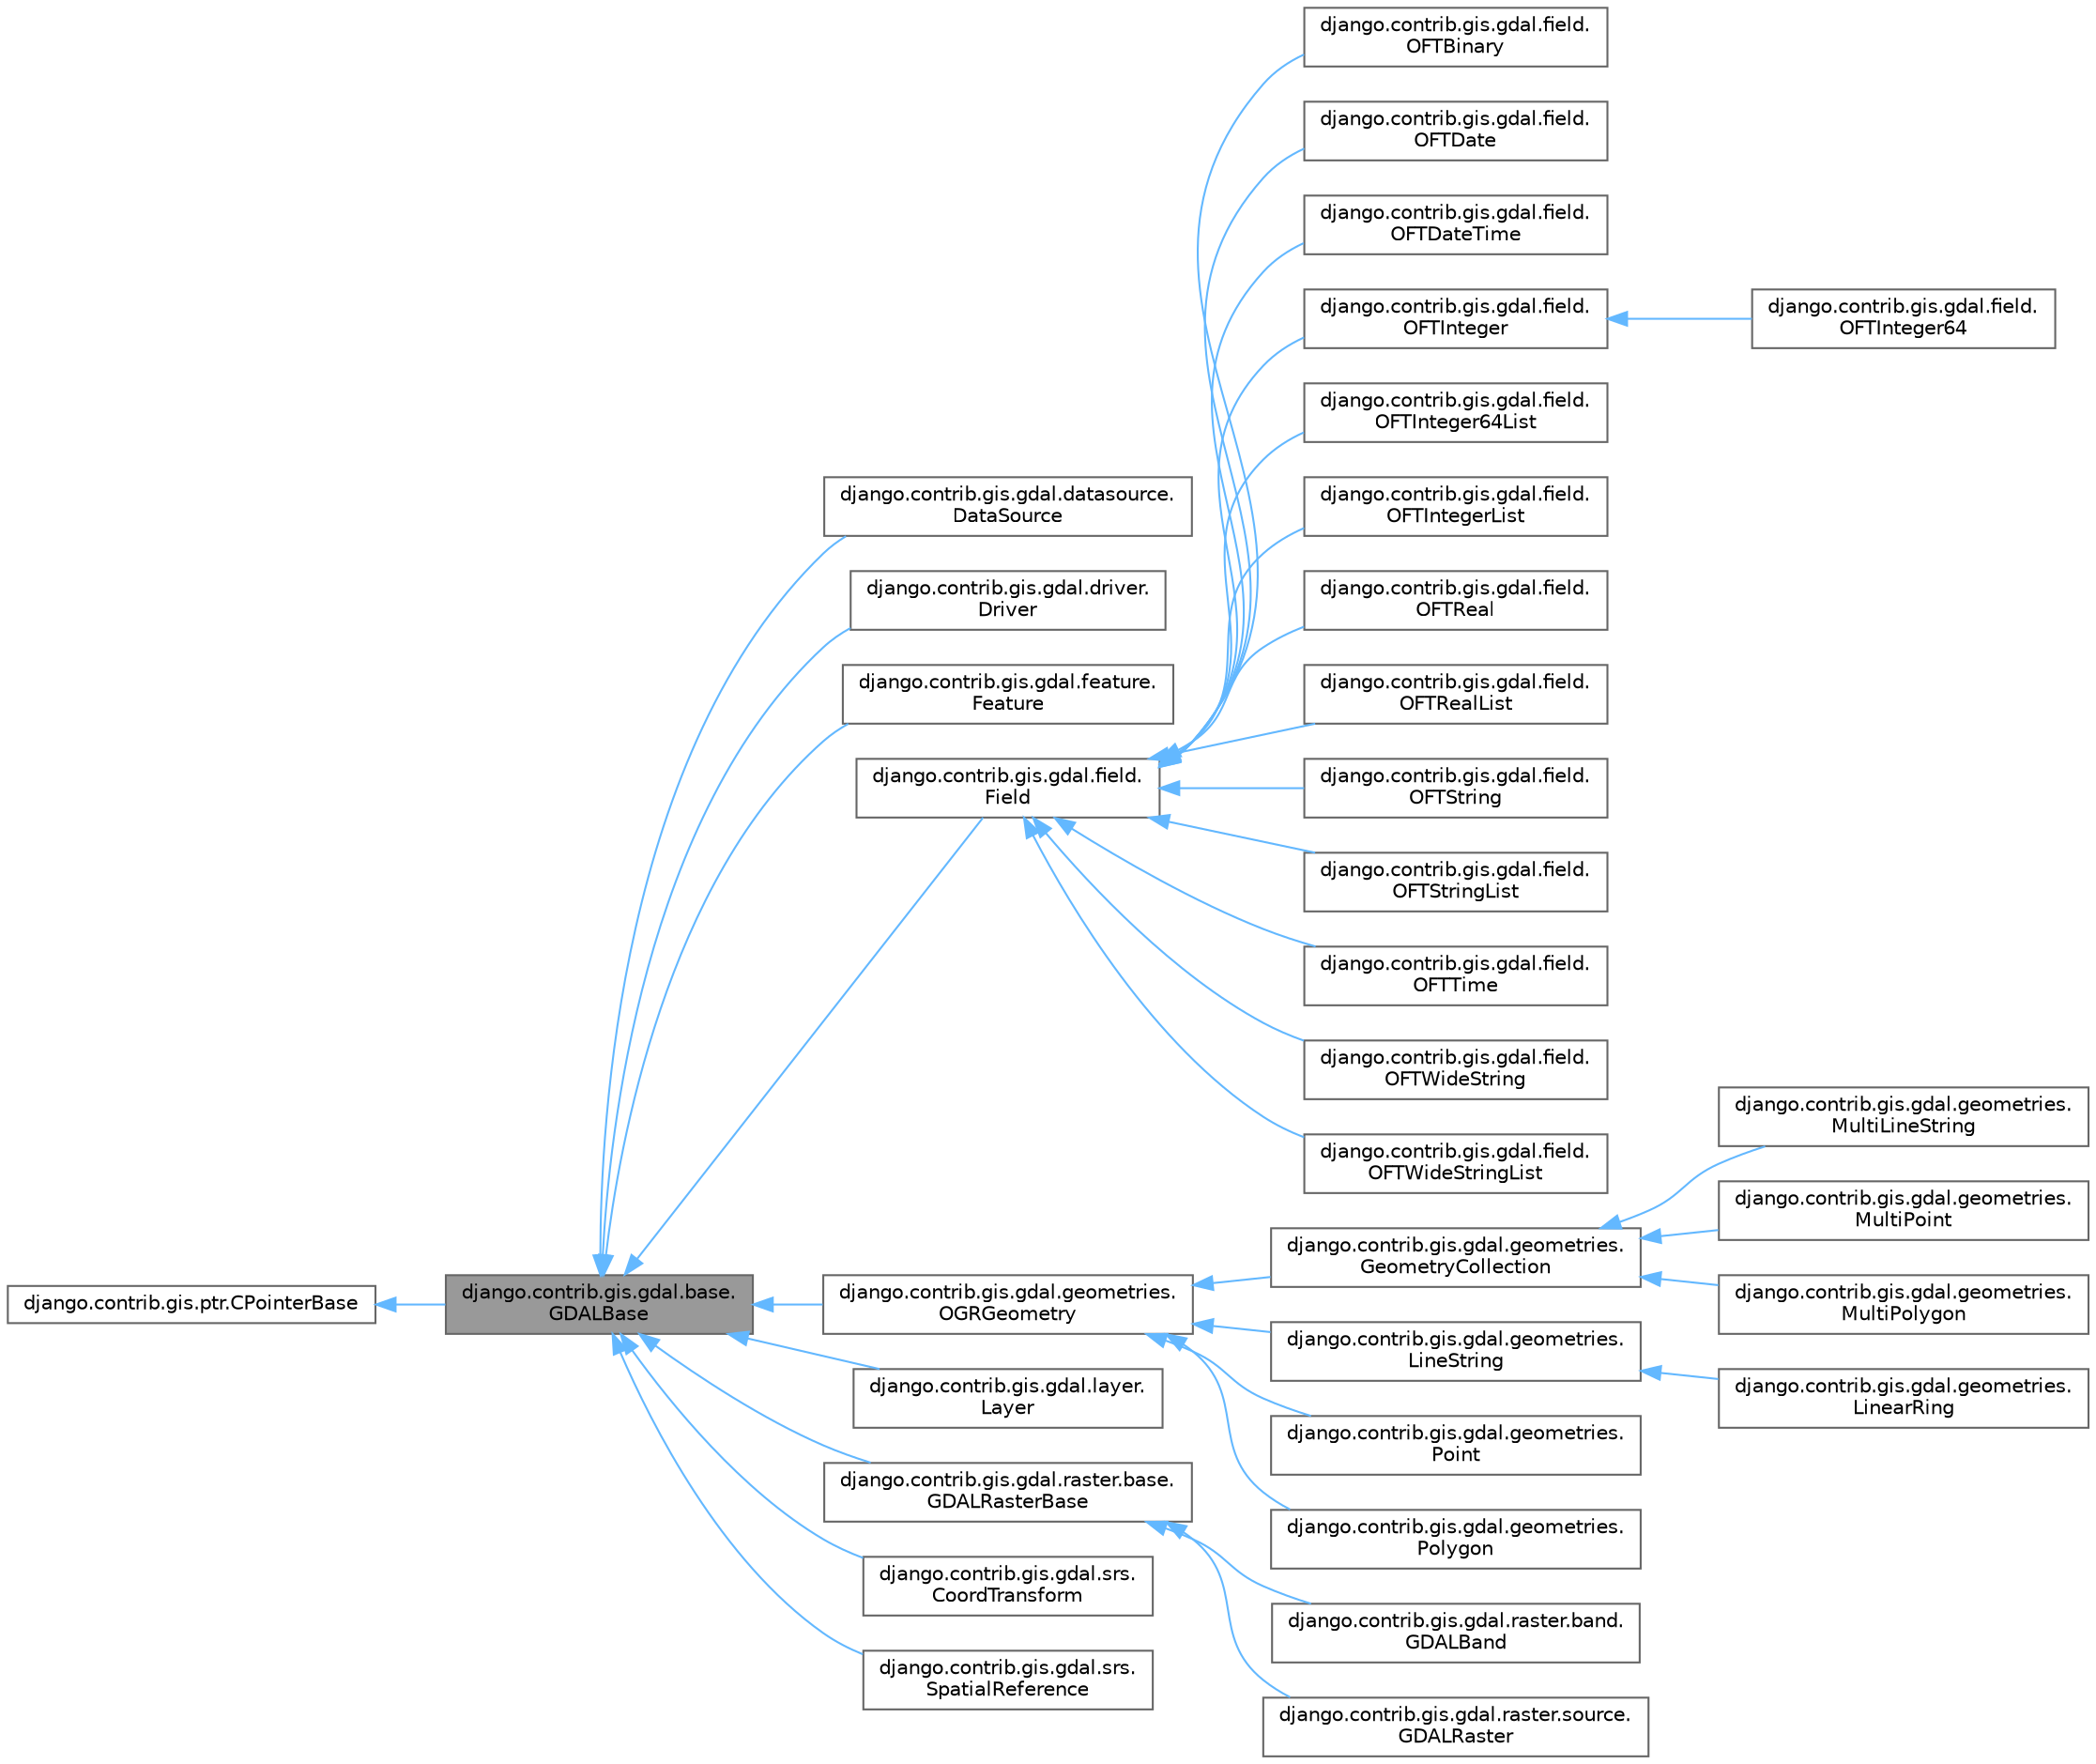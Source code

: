digraph "django.contrib.gis.gdal.base.GDALBase"
{
 // LATEX_PDF_SIZE
  bgcolor="transparent";
  edge [fontname=Helvetica,fontsize=10,labelfontname=Helvetica,labelfontsize=10];
  node [fontname=Helvetica,fontsize=10,shape=box,height=0.2,width=0.4];
  rankdir="LR";
  Node1 [id="Node000001",label="django.contrib.gis.gdal.base.\lGDALBase",height=0.2,width=0.4,color="gray40", fillcolor="grey60", style="filled", fontcolor="black",tooltip=" "];
  Node2 -> Node1 [id="edge35_Node000001_Node000002",dir="back",color="steelblue1",style="solid",tooltip=" "];
  Node2 [id="Node000002",label="django.contrib.gis.ptr.CPointerBase",height=0.2,width=0.4,color="gray40", fillcolor="white", style="filled",URL="$classdjango_1_1contrib_1_1gis_1_1ptr_1_1CPointerBase.html",tooltip=" "];
  Node1 -> Node3 [id="edge36_Node000001_Node000003",dir="back",color="steelblue1",style="solid",tooltip=" "];
  Node3 [id="Node000003",label="django.contrib.gis.gdal.datasource.\lDataSource",height=0.2,width=0.4,color="gray40", fillcolor="white", style="filled",URL="$classdjango_1_1contrib_1_1gis_1_1gdal_1_1datasource_1_1DataSource.html",tooltip=" "];
  Node1 -> Node4 [id="edge37_Node000001_Node000004",dir="back",color="steelblue1",style="solid",tooltip=" "];
  Node4 [id="Node000004",label="django.contrib.gis.gdal.driver.\lDriver",height=0.2,width=0.4,color="gray40", fillcolor="white", style="filled",URL="$classdjango_1_1contrib_1_1gis_1_1gdal_1_1driver_1_1Driver.html",tooltip=" "];
  Node1 -> Node5 [id="edge38_Node000001_Node000005",dir="back",color="steelblue1",style="solid",tooltip=" "];
  Node5 [id="Node000005",label="django.contrib.gis.gdal.feature.\lFeature",height=0.2,width=0.4,color="gray40", fillcolor="white", style="filled",URL="$classdjango_1_1contrib_1_1gis_1_1gdal_1_1feature_1_1Feature.html",tooltip=" "];
  Node1 -> Node6 [id="edge39_Node000001_Node000006",dir="back",color="steelblue1",style="solid",tooltip=" "];
  Node6 [id="Node000006",label="django.contrib.gis.gdal.field.\lField",height=0.2,width=0.4,color="gray40", fillcolor="white", style="filled",URL="$classdjango_1_1contrib_1_1gis_1_1gdal_1_1field_1_1Field.html",tooltip=" "];
  Node6 -> Node7 [id="edge40_Node000006_Node000007",dir="back",color="steelblue1",style="solid",tooltip=" "];
  Node7 [id="Node000007",label="django.contrib.gis.gdal.field.\lOFTBinary",height=0.2,width=0.4,color="gray40", fillcolor="white", style="filled",URL="$classdjango_1_1contrib_1_1gis_1_1gdal_1_1field_1_1OFTBinary.html",tooltip=" "];
  Node6 -> Node8 [id="edge41_Node000006_Node000008",dir="back",color="steelblue1",style="solid",tooltip=" "];
  Node8 [id="Node000008",label="django.contrib.gis.gdal.field.\lOFTDate",height=0.2,width=0.4,color="gray40", fillcolor="white", style="filled",URL="$classdjango_1_1contrib_1_1gis_1_1gdal_1_1field_1_1OFTDate.html",tooltip=" "];
  Node6 -> Node9 [id="edge42_Node000006_Node000009",dir="back",color="steelblue1",style="solid",tooltip=" "];
  Node9 [id="Node000009",label="django.contrib.gis.gdal.field.\lOFTDateTime",height=0.2,width=0.4,color="gray40", fillcolor="white", style="filled",URL="$classdjango_1_1contrib_1_1gis_1_1gdal_1_1field_1_1OFTDateTime.html",tooltip=" "];
  Node6 -> Node10 [id="edge43_Node000006_Node000010",dir="back",color="steelblue1",style="solid",tooltip=" "];
  Node10 [id="Node000010",label="django.contrib.gis.gdal.field.\lOFTInteger",height=0.2,width=0.4,color="gray40", fillcolor="white", style="filled",URL="$classdjango_1_1contrib_1_1gis_1_1gdal_1_1field_1_1OFTInteger.html",tooltip=" "];
  Node10 -> Node11 [id="edge44_Node000010_Node000011",dir="back",color="steelblue1",style="solid",tooltip=" "];
  Node11 [id="Node000011",label="django.contrib.gis.gdal.field.\lOFTInteger64",height=0.2,width=0.4,color="gray40", fillcolor="white", style="filled",URL="$classdjango_1_1contrib_1_1gis_1_1gdal_1_1field_1_1OFTInteger64.html",tooltip=" "];
  Node6 -> Node12 [id="edge45_Node000006_Node000012",dir="back",color="steelblue1",style="solid",tooltip=" "];
  Node12 [id="Node000012",label="django.contrib.gis.gdal.field.\lOFTInteger64List",height=0.2,width=0.4,color="gray40", fillcolor="white", style="filled",URL="$classdjango_1_1contrib_1_1gis_1_1gdal_1_1field_1_1OFTInteger64List.html",tooltip=" "];
  Node6 -> Node13 [id="edge46_Node000006_Node000013",dir="back",color="steelblue1",style="solid",tooltip=" "];
  Node13 [id="Node000013",label="django.contrib.gis.gdal.field.\lOFTIntegerList",height=0.2,width=0.4,color="gray40", fillcolor="white", style="filled",URL="$classdjango_1_1contrib_1_1gis_1_1gdal_1_1field_1_1OFTIntegerList.html",tooltip=" "];
  Node6 -> Node14 [id="edge47_Node000006_Node000014",dir="back",color="steelblue1",style="solid",tooltip=" "];
  Node14 [id="Node000014",label="django.contrib.gis.gdal.field.\lOFTReal",height=0.2,width=0.4,color="gray40", fillcolor="white", style="filled",URL="$classdjango_1_1contrib_1_1gis_1_1gdal_1_1field_1_1OFTReal.html",tooltip=" "];
  Node6 -> Node15 [id="edge48_Node000006_Node000015",dir="back",color="steelblue1",style="solid",tooltip=" "];
  Node15 [id="Node000015",label="django.contrib.gis.gdal.field.\lOFTRealList",height=0.2,width=0.4,color="gray40", fillcolor="white", style="filled",URL="$classdjango_1_1contrib_1_1gis_1_1gdal_1_1field_1_1OFTRealList.html",tooltip=" "];
  Node6 -> Node16 [id="edge49_Node000006_Node000016",dir="back",color="steelblue1",style="solid",tooltip=" "];
  Node16 [id="Node000016",label="django.contrib.gis.gdal.field.\lOFTString",height=0.2,width=0.4,color="gray40", fillcolor="white", style="filled",URL="$classdjango_1_1contrib_1_1gis_1_1gdal_1_1field_1_1OFTString.html",tooltip=" "];
  Node6 -> Node17 [id="edge50_Node000006_Node000017",dir="back",color="steelblue1",style="solid",tooltip=" "];
  Node17 [id="Node000017",label="django.contrib.gis.gdal.field.\lOFTStringList",height=0.2,width=0.4,color="gray40", fillcolor="white", style="filled",URL="$classdjango_1_1contrib_1_1gis_1_1gdal_1_1field_1_1OFTStringList.html",tooltip=" "];
  Node6 -> Node18 [id="edge51_Node000006_Node000018",dir="back",color="steelblue1",style="solid",tooltip=" "];
  Node18 [id="Node000018",label="django.contrib.gis.gdal.field.\lOFTTime",height=0.2,width=0.4,color="gray40", fillcolor="white", style="filled",URL="$classdjango_1_1contrib_1_1gis_1_1gdal_1_1field_1_1OFTTime.html",tooltip=" "];
  Node6 -> Node19 [id="edge52_Node000006_Node000019",dir="back",color="steelblue1",style="solid",tooltip=" "];
  Node19 [id="Node000019",label="django.contrib.gis.gdal.field.\lOFTWideString",height=0.2,width=0.4,color="gray40", fillcolor="white", style="filled",URL="$classdjango_1_1contrib_1_1gis_1_1gdal_1_1field_1_1OFTWideString.html",tooltip=" "];
  Node6 -> Node20 [id="edge53_Node000006_Node000020",dir="back",color="steelblue1",style="solid",tooltip=" "];
  Node20 [id="Node000020",label="django.contrib.gis.gdal.field.\lOFTWideStringList",height=0.2,width=0.4,color="gray40", fillcolor="white", style="filled",URL="$classdjango_1_1contrib_1_1gis_1_1gdal_1_1field_1_1OFTWideStringList.html",tooltip=" "];
  Node1 -> Node21 [id="edge54_Node000001_Node000021",dir="back",color="steelblue1",style="solid",tooltip=" "];
  Node21 [id="Node000021",label="django.contrib.gis.gdal.geometries.\lOGRGeometry",height=0.2,width=0.4,color="gray40", fillcolor="white", style="filled",URL="$classdjango_1_1contrib_1_1gis_1_1gdal_1_1geometries_1_1OGRGeometry.html",tooltip=" "];
  Node21 -> Node22 [id="edge55_Node000021_Node000022",dir="back",color="steelblue1",style="solid",tooltip=" "];
  Node22 [id="Node000022",label="django.contrib.gis.gdal.geometries.\lGeometryCollection",height=0.2,width=0.4,color="gray40", fillcolor="white", style="filled",URL="$classdjango_1_1contrib_1_1gis_1_1gdal_1_1geometries_1_1GeometryCollection.html",tooltip=" "];
  Node22 -> Node23 [id="edge56_Node000022_Node000023",dir="back",color="steelblue1",style="solid",tooltip=" "];
  Node23 [id="Node000023",label="django.contrib.gis.gdal.geometries.\lMultiLineString",height=0.2,width=0.4,color="gray40", fillcolor="white", style="filled",URL="$classdjango_1_1contrib_1_1gis_1_1gdal_1_1geometries_1_1MultiLineString.html",tooltip=" "];
  Node22 -> Node24 [id="edge57_Node000022_Node000024",dir="back",color="steelblue1",style="solid",tooltip=" "];
  Node24 [id="Node000024",label="django.contrib.gis.gdal.geometries.\lMultiPoint",height=0.2,width=0.4,color="gray40", fillcolor="white", style="filled",URL="$classdjango_1_1contrib_1_1gis_1_1gdal_1_1geometries_1_1MultiPoint.html",tooltip=" "];
  Node22 -> Node25 [id="edge58_Node000022_Node000025",dir="back",color="steelblue1",style="solid",tooltip=" "];
  Node25 [id="Node000025",label="django.contrib.gis.gdal.geometries.\lMultiPolygon",height=0.2,width=0.4,color="gray40", fillcolor="white", style="filled",URL="$classdjango_1_1contrib_1_1gis_1_1gdal_1_1geometries_1_1MultiPolygon.html",tooltip=" "];
  Node21 -> Node26 [id="edge59_Node000021_Node000026",dir="back",color="steelblue1",style="solid",tooltip=" "];
  Node26 [id="Node000026",label="django.contrib.gis.gdal.geometries.\lLineString",height=0.2,width=0.4,color="gray40", fillcolor="white", style="filled",URL="$classdjango_1_1contrib_1_1gis_1_1gdal_1_1geometries_1_1LineString.html",tooltip=" "];
  Node26 -> Node27 [id="edge60_Node000026_Node000027",dir="back",color="steelblue1",style="solid",tooltip=" "];
  Node27 [id="Node000027",label="django.contrib.gis.gdal.geometries.\lLinearRing",height=0.2,width=0.4,color="gray40", fillcolor="white", style="filled",URL="$classdjango_1_1contrib_1_1gis_1_1gdal_1_1geometries_1_1LinearRing.html",tooltip=" "];
  Node21 -> Node28 [id="edge61_Node000021_Node000028",dir="back",color="steelblue1",style="solid",tooltip=" "];
  Node28 [id="Node000028",label="django.contrib.gis.gdal.geometries.\lPoint",height=0.2,width=0.4,color="gray40", fillcolor="white", style="filled",URL="$classdjango_1_1contrib_1_1gis_1_1gdal_1_1geometries_1_1Point.html",tooltip=" "];
  Node21 -> Node29 [id="edge62_Node000021_Node000029",dir="back",color="steelblue1",style="solid",tooltip=" "];
  Node29 [id="Node000029",label="django.contrib.gis.gdal.geometries.\lPolygon",height=0.2,width=0.4,color="gray40", fillcolor="white", style="filled",URL="$classdjango_1_1contrib_1_1gis_1_1gdal_1_1geometries_1_1Polygon.html",tooltip=" "];
  Node1 -> Node30 [id="edge63_Node000001_Node000030",dir="back",color="steelblue1",style="solid",tooltip=" "];
  Node30 [id="Node000030",label="django.contrib.gis.gdal.layer.\lLayer",height=0.2,width=0.4,color="gray40", fillcolor="white", style="filled",URL="$classdjango_1_1contrib_1_1gis_1_1gdal_1_1layer_1_1Layer.html",tooltip=" "];
  Node1 -> Node31 [id="edge64_Node000001_Node000031",dir="back",color="steelblue1",style="solid",tooltip=" "];
  Node31 [id="Node000031",label="django.contrib.gis.gdal.raster.base.\lGDALRasterBase",height=0.2,width=0.4,color="gray40", fillcolor="white", style="filled",URL="$classdjango_1_1contrib_1_1gis_1_1gdal_1_1raster_1_1base_1_1GDALRasterBase.html",tooltip=" "];
  Node31 -> Node32 [id="edge65_Node000031_Node000032",dir="back",color="steelblue1",style="solid",tooltip=" "];
  Node32 [id="Node000032",label="django.contrib.gis.gdal.raster.band.\lGDALBand",height=0.2,width=0.4,color="gray40", fillcolor="white", style="filled",URL="$classdjango_1_1contrib_1_1gis_1_1gdal_1_1raster_1_1band_1_1GDALBand.html",tooltip=" "];
  Node31 -> Node33 [id="edge66_Node000031_Node000033",dir="back",color="steelblue1",style="solid",tooltip=" "];
  Node33 [id="Node000033",label="django.contrib.gis.gdal.raster.source.\lGDALRaster",height=0.2,width=0.4,color="gray40", fillcolor="white", style="filled",URL="$classdjango_1_1contrib_1_1gis_1_1gdal_1_1raster_1_1source_1_1GDALRaster.html",tooltip=" "];
  Node1 -> Node34 [id="edge67_Node000001_Node000034",dir="back",color="steelblue1",style="solid",tooltip=" "];
  Node34 [id="Node000034",label="django.contrib.gis.gdal.srs.\lCoordTransform",height=0.2,width=0.4,color="gray40", fillcolor="white", style="filled",URL="$classdjango_1_1contrib_1_1gis_1_1gdal_1_1srs_1_1CoordTransform.html",tooltip=" "];
  Node1 -> Node35 [id="edge68_Node000001_Node000035",dir="back",color="steelblue1",style="solid",tooltip=" "];
  Node35 [id="Node000035",label="django.contrib.gis.gdal.srs.\lSpatialReference",height=0.2,width=0.4,color="gray40", fillcolor="white", style="filled",URL="$classdjango_1_1contrib_1_1gis_1_1gdal_1_1srs_1_1SpatialReference.html",tooltip=" "];
}
